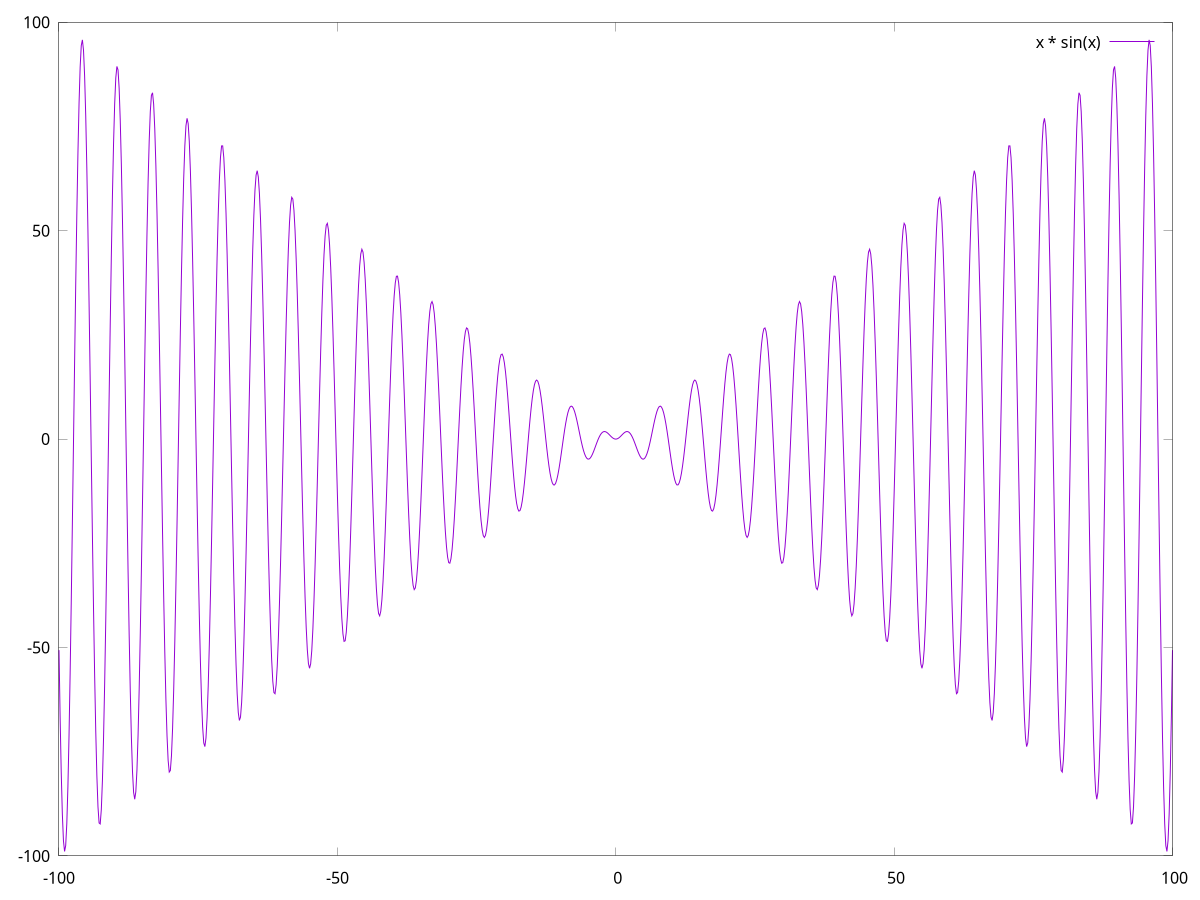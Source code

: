 set terminal svg enhanced size 1000 600
set samples 1001  # high quality
set border 31 linewidth .3 # thin border
set output "wave.svg"

set xrange[-100:100]
set yrange[-100:100]
plot x * sin(x)
unset output
exit

